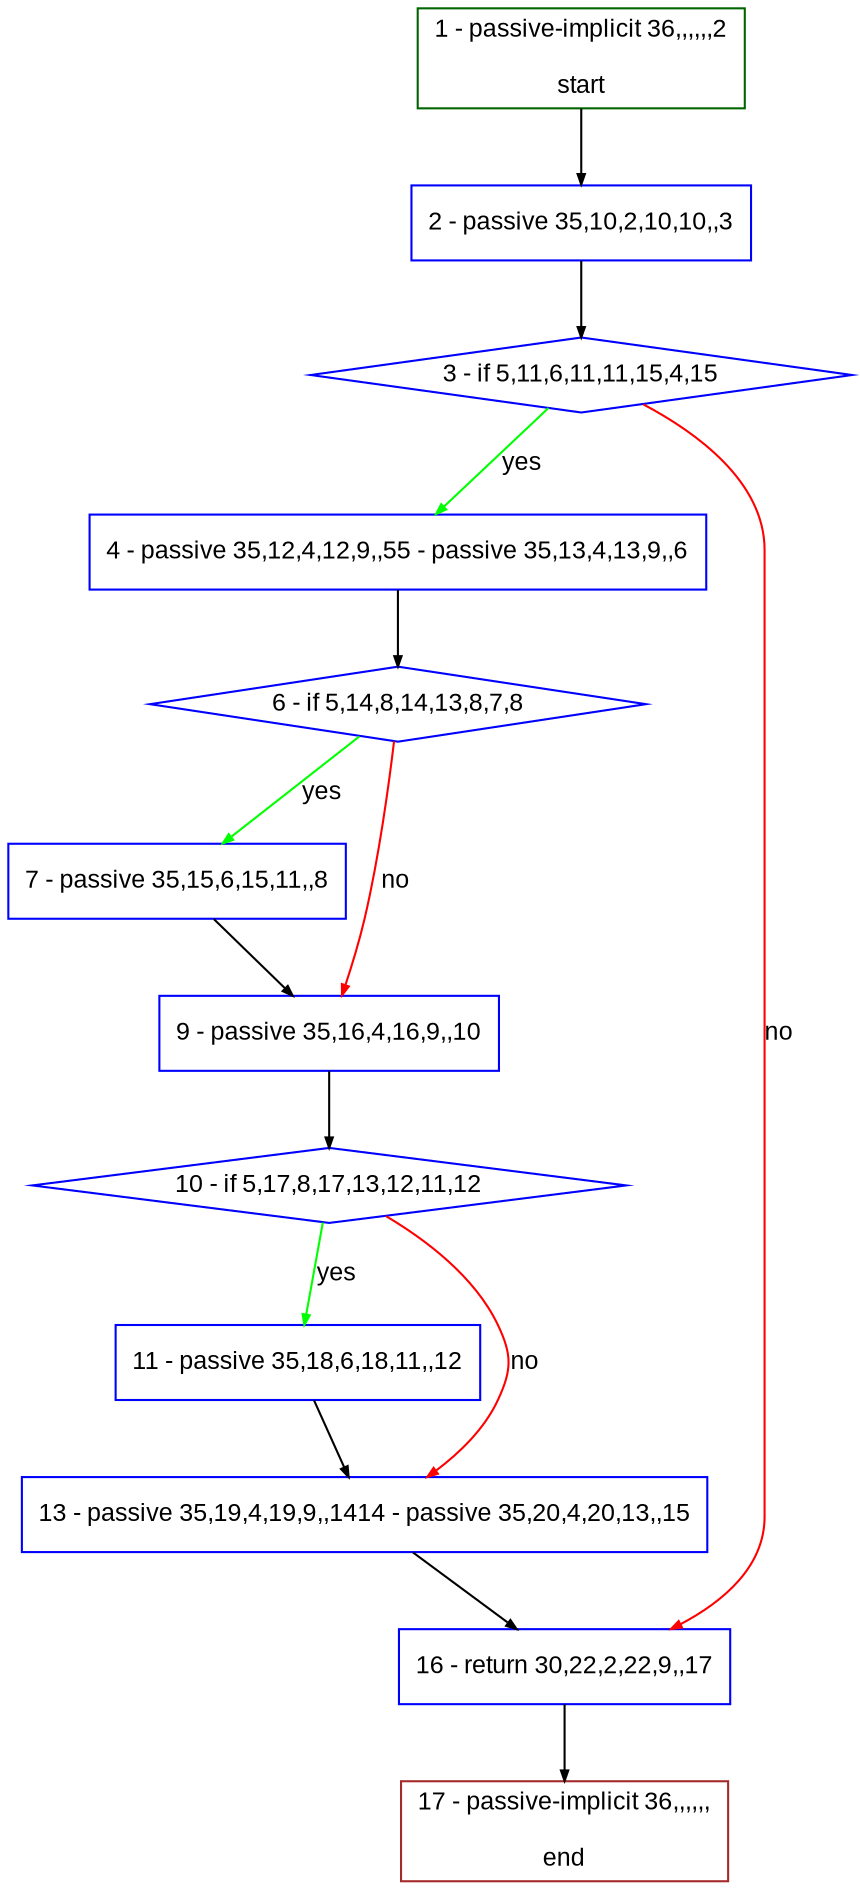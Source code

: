 digraph "" {
  graph [bgcolor="white", fillcolor="#FFFFCC", pack="true", packmode="clust", fontname="Arial", label="", fontsize="12", compound="true", style="rounded,filled"];
  node [node_initialized="no", fillcolor="white", fontname="Arial", label="", color="grey", fontsize="12", fixedsize="false", compound="true", shape="rectangle", style="filled"];
  edge [arrowtail="none", lhead="", fontcolor="black", fontname="Arial", label="", color="black", fontsize="12", arrowhead="normal", arrowsize="0.5", compound="true", ltail="", dir="forward"];
  __N1 [fillcolor="#ffffff", label="2 - passive 35,10,2,10,10,,3", color="#0000ff", shape="box", style="filled"];
  __N2 [fillcolor="#ffffff", label="1 - passive-implicit 36,,,,,,2\n\nstart", color="#006400", shape="box", style="filled"];
  __N3 [fillcolor="#ffffff", label="3 - if 5,11,6,11,11,15,4,15", color="#0000ff", shape="diamond", style="filled"];
  __N4 [fillcolor="#ffffff", label="4 - passive 35,12,4,12,9,,55 - passive 35,13,4,13,9,,6", color="#0000ff", shape="box", style="filled"];
  __N5 [fillcolor="#ffffff", label="16 - return 30,22,2,22,9,,17", color="#0000ff", shape="box", style="filled"];
  __N6 [fillcolor="#ffffff", label="6 - if 5,14,8,14,13,8,7,8", color="#0000ff", shape="diamond", style="filled"];
  __N7 [fillcolor="#ffffff", label="7 - passive 35,15,6,15,11,,8", color="#0000ff", shape="box", style="filled"];
  __N8 [fillcolor="#ffffff", label="9 - passive 35,16,4,16,9,,10", color="#0000ff", shape="box", style="filled"];
  __N9 [fillcolor="#ffffff", label="10 - if 5,17,8,17,13,12,11,12", color="#0000ff", shape="diamond", style="filled"];
  __N10 [fillcolor="#ffffff", label="11 - passive 35,18,6,18,11,,12", color="#0000ff", shape="box", style="filled"];
  __N11 [fillcolor="#ffffff", label="13 - passive 35,19,4,19,9,,1414 - passive 35,20,4,20,13,,15", color="#0000ff", shape="box", style="filled"];
  __N12 [fillcolor="#ffffff", label="17 - passive-implicit 36,,,,,,\n\nend", color="#a52a2a", shape="box", style="filled"];
  __N2 -> __N1 [arrowtail="none", color="#000000", label="", arrowhead="normal", dir="forward"];
  __N1 -> __N3 [arrowtail="none", color="#000000", label="", arrowhead="normal", dir="forward"];
  __N3 -> __N4 [arrowtail="none", color="#00ff00", label="yes", arrowhead="normal", dir="forward"];
  __N3 -> __N5 [arrowtail="none", color="#ff0000", label="no", arrowhead="normal", dir="forward"];
  __N4 -> __N6 [arrowtail="none", color="#000000", label="", arrowhead="normal", dir="forward"];
  __N6 -> __N7 [arrowtail="none", color="#00ff00", label="yes", arrowhead="normal", dir="forward"];
  __N6 -> __N8 [arrowtail="none", color="#ff0000", label="no", arrowhead="normal", dir="forward"];
  __N7 -> __N8 [arrowtail="none", color="#000000", label="", arrowhead="normal", dir="forward"];
  __N8 -> __N9 [arrowtail="none", color="#000000", label="", arrowhead="normal", dir="forward"];
  __N9 -> __N10 [arrowtail="none", color="#00ff00", label="yes", arrowhead="normal", dir="forward"];
  __N9 -> __N11 [arrowtail="none", color="#ff0000", label="no", arrowhead="normal", dir="forward"];
  __N10 -> __N11 [arrowtail="none", color="#000000", label="", arrowhead="normal", dir="forward"];
  __N11 -> __N5 [arrowtail="none", color="#000000", label="", arrowhead="normal", dir="forward"];
  __N5 -> __N12 [arrowtail="none", color="#000000", label="", arrowhead="normal", dir="forward"];
}
